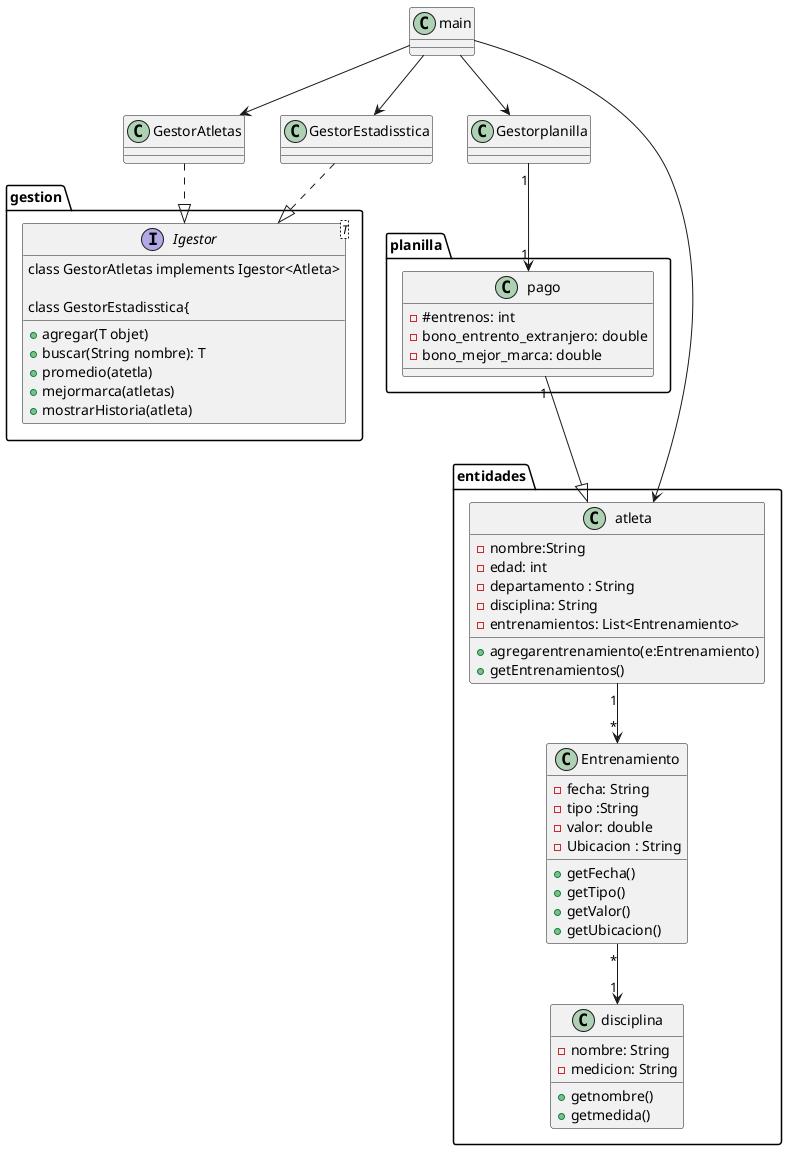 @startuml
package entidades{
class atleta{
-nombre:String
-edad: int
-departamento : String
-disciplina: String
-entrenamientos: List<Entrenamiento>
+agregarentrenamiento(e:Entrenamiento)
+getEntrenamientos()

}

class disciplina{
-nombre: String
-medicion: String
+getnombre()
+getmedida()

}
class Entrenamiento{
-fecha: String
-tipo :String
-valor: double
-Ubicacion : String
+getFecha()
+getTipo()
+getValor()
+getUbicacion()

}
}

package gestion{
interface Igestor<T>{
+agregar(T objet)
+buscar(String nombre): T

class GestorAtletas implements Igestor<Atleta>

class GestorEstadisstica{
+promedio(atetla)
+mejormarca(atletas)
+mostrarHistoria(atleta)
}

}

package planilla{
class pago{
-#entrenos: int
-bono_entrento_extranjero: double
-bono_mejor_marca: double
}
}
class main{
}

atleta "1" --> "*" Entrenamiento
Entrenamiento "*" --> "1" disciplina
GestorAtletas ..|> Igestor
GestorEstadisstica ..|> Igestor
Gestorplanilla "1" --> "1" pago
main --> atleta
main --> GestorAtletas
main --> GestorEstadisstica
main --> Gestorplanilla
pago "1" --|> atleta




@enduml